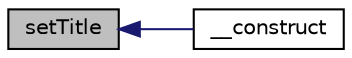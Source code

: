 digraph "setTitle"
{
  edge [fontname="Helvetica",fontsize="10",labelfontname="Helvetica",labelfontsize="10"];
  node [fontname="Helvetica",fontsize="10",shape=record];
  rankdir="LR";
  Node687 [label="setTitle",height=0.2,width=0.4,color="black", fillcolor="grey75", style="filled", fontcolor="black"];
  Node687 -> Node688 [dir="back",color="midnightblue",fontsize="10",style="solid",fontname="Helvetica"];
  Node688 [label="__construct",height=0.2,width=0.4,color="black", fillcolor="white", style="filled",URL="$class_p_h_p_excel___worksheet.html#aaa48e2ffa7f73575c9e3381337434316"];
}

